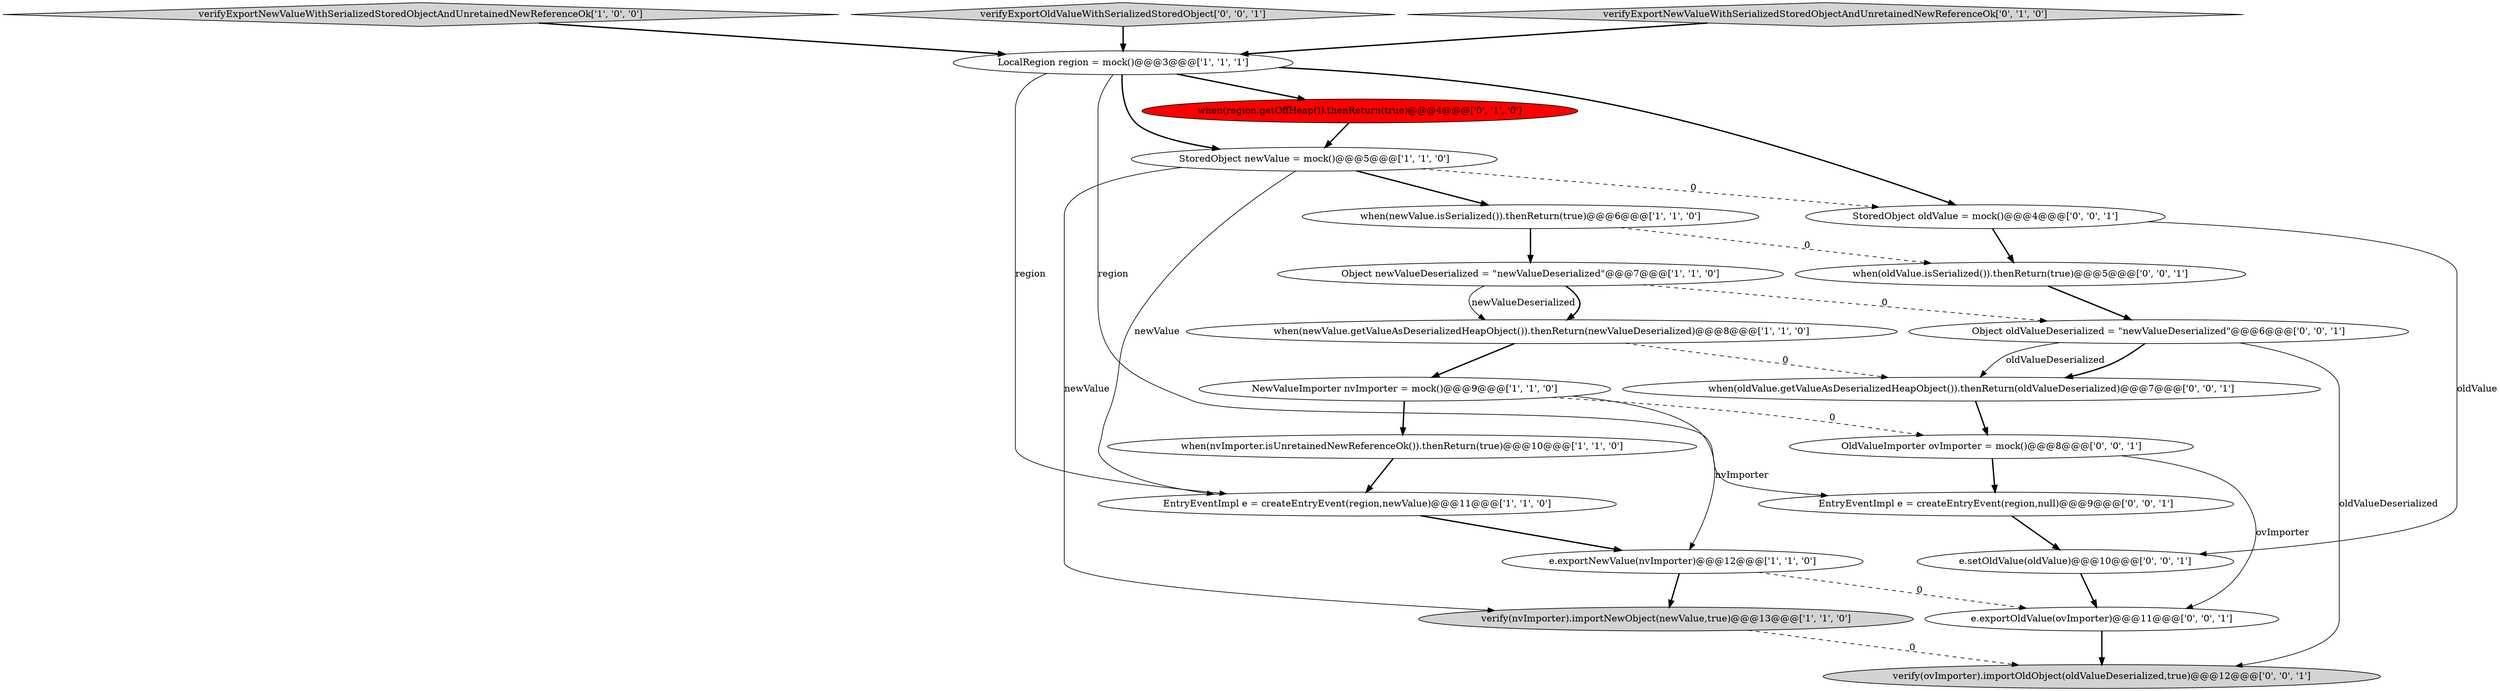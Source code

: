 digraph {
9 [style = filled, label = "verifyExportNewValueWithSerializedStoredObjectAndUnretainedNewReferenceOk['1', '0', '0']", fillcolor = lightgray, shape = diamond image = "AAA0AAABBB1BBB"];
3 [style = filled, label = "e.exportNewValue(nvImporter)@@@12@@@['1', '1', '0']", fillcolor = white, shape = ellipse image = "AAA0AAABBB1BBB"];
8 [style = filled, label = "Object newValueDeserialized = \"newValueDeserialized\"@@@7@@@['1', '1', '0']", fillcolor = white, shape = ellipse image = "AAA0AAABBB1BBB"];
20 [style = filled, label = "StoredObject oldValue = mock()@@@4@@@['0', '0', '1']", fillcolor = white, shape = ellipse image = "AAA0AAABBB3BBB"];
17 [style = filled, label = "verifyExportOldValueWithSerializedStoredObject['0', '0', '1']", fillcolor = lightgray, shape = diamond image = "AAA0AAABBB3BBB"];
2 [style = filled, label = "EntryEventImpl e = createEntryEvent(region,newValue)@@@11@@@['1', '1', '0']", fillcolor = white, shape = ellipse image = "AAA0AAABBB1BBB"];
7 [style = filled, label = "StoredObject newValue = mock()@@@5@@@['1', '1', '0']", fillcolor = white, shape = ellipse image = "AAA0AAABBB1BBB"];
21 [style = filled, label = "e.exportOldValue(ovImporter)@@@11@@@['0', '0', '1']", fillcolor = white, shape = ellipse image = "AAA0AAABBB3BBB"];
6 [style = filled, label = "when(newValue.getValueAsDeserializedHeapObject()).thenReturn(newValueDeserialized)@@@8@@@['1', '1', '0']", fillcolor = white, shape = ellipse image = "AAA0AAABBB1BBB"];
10 [style = filled, label = "NewValueImporter nvImporter = mock()@@@9@@@['1', '1', '0']", fillcolor = white, shape = ellipse image = "AAA0AAABBB1BBB"];
18 [style = filled, label = "when(oldValue.isSerialized()).thenReturn(true)@@@5@@@['0', '0', '1']", fillcolor = white, shape = ellipse image = "AAA0AAABBB3BBB"];
22 [style = filled, label = "when(oldValue.getValueAsDeserializedHeapObject()).thenReturn(oldValueDeserialized)@@@7@@@['0', '0', '1']", fillcolor = white, shape = ellipse image = "AAA0AAABBB3BBB"];
11 [style = filled, label = "when(region.getOffHeap()).thenReturn(true)@@@4@@@['0', '1', '0']", fillcolor = red, shape = ellipse image = "AAA1AAABBB2BBB"];
5 [style = filled, label = "LocalRegion region = mock()@@@3@@@['1', '1', '1']", fillcolor = white, shape = ellipse image = "AAA0AAABBB1BBB"];
1 [style = filled, label = "when(nvImporter.isUnretainedNewReferenceOk()).thenReturn(true)@@@10@@@['1', '1', '0']", fillcolor = white, shape = ellipse image = "AAA0AAABBB1BBB"];
13 [style = filled, label = "EntryEventImpl e = createEntryEvent(region,null)@@@9@@@['0', '0', '1']", fillcolor = white, shape = ellipse image = "AAA0AAABBB3BBB"];
0 [style = filled, label = "verify(nvImporter).importNewObject(newValue,true)@@@13@@@['1', '1', '0']", fillcolor = lightgray, shape = ellipse image = "AAA0AAABBB1BBB"];
12 [style = filled, label = "verifyExportNewValueWithSerializedStoredObjectAndUnretainedNewReferenceOk['0', '1', '0']", fillcolor = lightgray, shape = diamond image = "AAA0AAABBB2BBB"];
16 [style = filled, label = "verify(ovImporter).importOldObject(oldValueDeserialized,true)@@@12@@@['0', '0', '1']", fillcolor = lightgray, shape = ellipse image = "AAA0AAABBB3BBB"];
19 [style = filled, label = "OldValueImporter ovImporter = mock()@@@8@@@['0', '0', '1']", fillcolor = white, shape = ellipse image = "AAA0AAABBB3BBB"];
15 [style = filled, label = "Object oldValueDeserialized = \"newValueDeserialized\"@@@6@@@['0', '0', '1']", fillcolor = white, shape = ellipse image = "AAA0AAABBB3BBB"];
14 [style = filled, label = "e.setOldValue(oldValue)@@@10@@@['0', '0', '1']", fillcolor = white, shape = ellipse image = "AAA0AAABBB3BBB"];
4 [style = filled, label = "when(newValue.isSerialized()).thenReturn(true)@@@6@@@['1', '1', '0']", fillcolor = white, shape = ellipse image = "AAA0AAABBB1BBB"];
10->3 [style = solid, label="nvImporter"];
4->18 [style = dashed, label="0"];
17->5 [style = bold, label=""];
12->5 [style = bold, label=""];
5->20 [style = bold, label=""];
22->19 [style = bold, label=""];
3->21 [style = dashed, label="0"];
10->19 [style = dashed, label="0"];
2->3 [style = bold, label=""];
8->15 [style = dashed, label="0"];
20->14 [style = solid, label="oldValue"];
18->15 [style = bold, label=""];
0->16 [style = dashed, label="0"];
7->20 [style = dashed, label="0"];
8->6 [style = bold, label=""];
7->4 [style = bold, label=""];
19->21 [style = solid, label="ovImporter"];
6->22 [style = dashed, label="0"];
3->0 [style = bold, label=""];
5->13 [style = solid, label="region"];
15->22 [style = bold, label=""];
8->6 [style = solid, label="newValueDeserialized"];
7->0 [style = solid, label="newValue"];
20->18 [style = bold, label=""];
15->22 [style = solid, label="oldValueDeserialized"];
19->13 [style = bold, label=""];
6->10 [style = bold, label=""];
9->5 [style = bold, label=""];
21->16 [style = bold, label=""];
4->8 [style = bold, label=""];
5->7 [style = bold, label=""];
15->16 [style = solid, label="oldValueDeserialized"];
1->2 [style = bold, label=""];
5->11 [style = bold, label=""];
5->2 [style = solid, label="region"];
10->1 [style = bold, label=""];
7->2 [style = solid, label="newValue"];
13->14 [style = bold, label=""];
14->21 [style = bold, label=""];
11->7 [style = bold, label=""];
}
